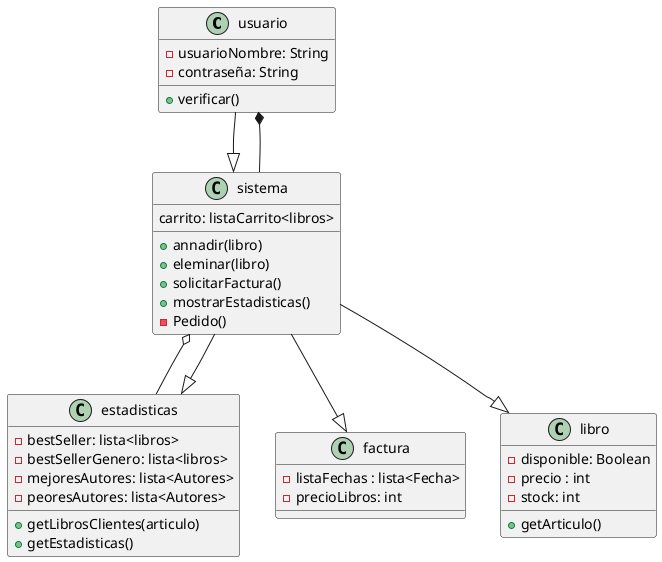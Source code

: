@startuml
usuario--|> sistema
usuario*-- sistema
class usuario{
    -usuarioNombre: String
    -contraseña: String
    +verificar()
}
class sistema {
    carrito: listaCarrito<libros>
    +annadir(libro)
    +eleminar(libro)
    +solicitarFactura()
    +mostrarEstadisticas()
    -Pedido()
}

class estadisticas{
    -bestSeller: lista<libros> 
    -bestSellerGenero: lista<libros> 
    - mejoresAutores: lista<Autores>
    - peoresAutores: lista<Autores>
    + getLibrosClientes(articulo)
    + getEstadisticas()


}
class factura{
    -listaFechas : lista<Fecha>
    -precioLibros: int


}
class libro{
    -disponible: Boolean
    -precio : int
    -stock: int
    +getArticulo()
}
sistema --|> libro
sistema --|> factura
sistema o-- estadisticas
sistema--|> estadisticas
@enduml